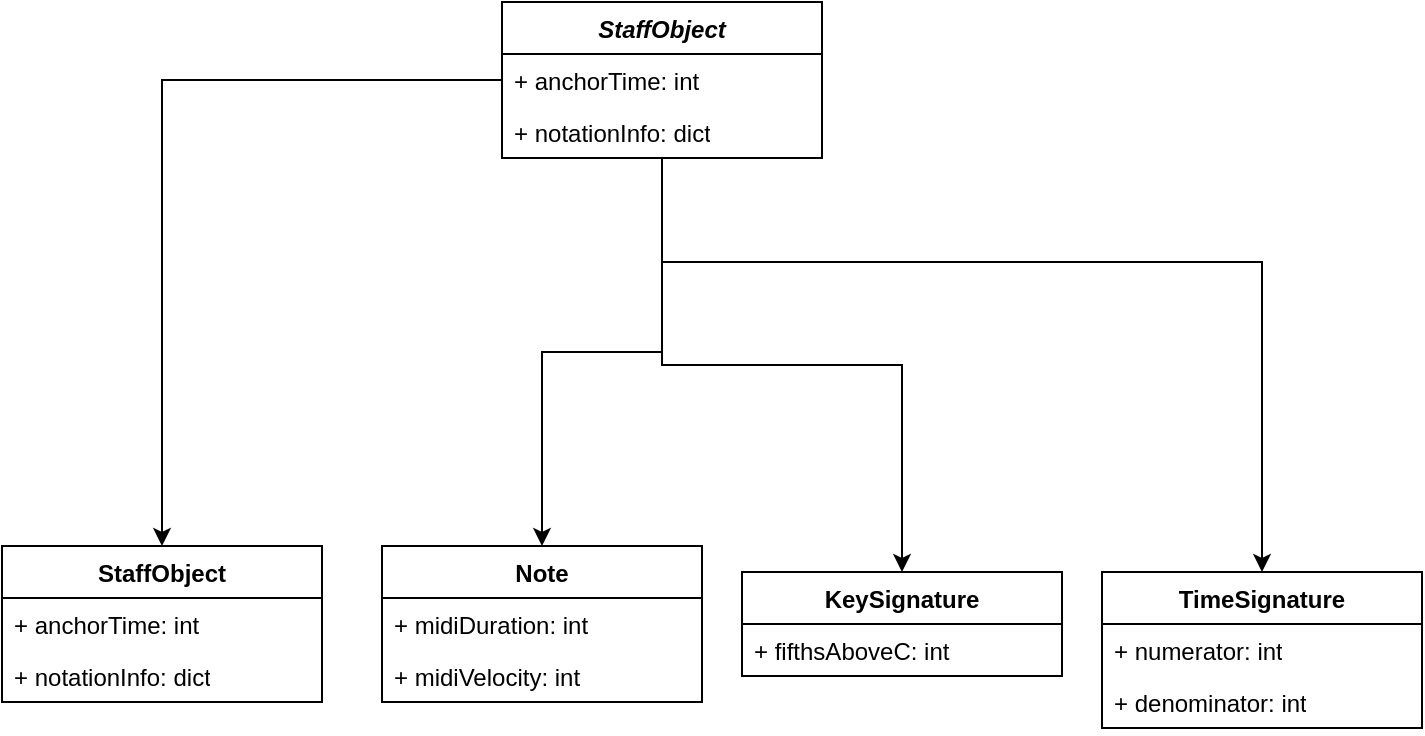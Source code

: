 <mxfile version="28.2.1">
  <diagram id="C5RBs43oDa-KdzZeNtuy" name="Page-1">
    <mxGraphModel dx="1546" dy="889" grid="0" gridSize="10" guides="1" tooltips="1" connect="1" arrows="1" fold="1" page="1" pageScale="1" pageWidth="827" pageHeight="1169" background="#ffffff" math="0" shadow="0">
      <root>
        <mxCell id="WIyWlLk6GJQsqaUBKTNV-0" />
        <mxCell id="WIyWlLk6GJQsqaUBKTNV-1" parent="WIyWlLk6GJQsqaUBKTNV-0" />
        <mxCell id="u24tiSaVul7BUO14R53s-18" value="" style="edgeStyle=orthogonalEdgeStyle;rounded=0;orthogonalLoop=1;jettySize=auto;html=1;" edge="1" parent="WIyWlLk6GJQsqaUBKTNV-1" source="u24tiSaVul7BUO14R53s-11" target="u24tiSaVul7BUO14R53s-16">
          <mxGeometry relative="1" as="geometry" />
        </mxCell>
        <mxCell id="u24tiSaVul7BUO14R53s-23" value="" style="edgeStyle=orthogonalEdgeStyle;rounded=0;orthogonalLoop=1;jettySize=auto;html=1;" edge="1" parent="WIyWlLk6GJQsqaUBKTNV-1" source="u24tiSaVul7BUO14R53s-11" target="u24tiSaVul7BUO14R53s-21">
          <mxGeometry relative="1" as="geometry">
            <Array as="points">
              <mxPoint x="410" y="230" />
              <mxPoint x="710" y="230" />
            </Array>
          </mxGeometry>
        </mxCell>
        <mxCell id="u24tiSaVul7BUO14R53s-28" value="" style="edgeStyle=orthogonalEdgeStyle;rounded=0;orthogonalLoop=1;jettySize=auto;html=1;" edge="1" parent="WIyWlLk6GJQsqaUBKTNV-1" source="u24tiSaVul7BUO14R53s-11" target="u24tiSaVul7BUO14R53s-26">
          <mxGeometry relative="1" as="geometry" />
        </mxCell>
        <mxCell id="u24tiSaVul7BUO14R53s-33" value="" style="edgeStyle=orthogonalEdgeStyle;rounded=0;orthogonalLoop=1;jettySize=auto;html=1;" edge="1" parent="WIyWlLk6GJQsqaUBKTNV-1" source="u24tiSaVul7BUO14R53s-11" target="u24tiSaVul7BUO14R53s-30">
          <mxGeometry relative="1" as="geometry" />
        </mxCell>
        <mxCell id="u24tiSaVul7BUO14R53s-11" value="&lt;i&gt;StaffObject&lt;/i&gt;" style="swimlane;fontStyle=1;align=center;verticalAlign=top;childLayout=stackLayout;horizontal=1;startSize=26;horizontalStack=0;resizeParent=1;resizeParentMax=0;resizeLast=0;collapsible=1;marginBottom=0;whiteSpace=wrap;html=1;" vertex="1" parent="WIyWlLk6GJQsqaUBKTNV-1">
          <mxGeometry x="330" y="100" width="160" height="78" as="geometry">
            <mxRectangle x="330" y="100" width="100" height="30" as="alternateBounds" />
          </mxGeometry>
        </mxCell>
        <mxCell id="u24tiSaVul7BUO14R53s-12" value="+ anchorTime: int" style="text;strokeColor=none;fillColor=none;align=left;verticalAlign=top;spacingLeft=4;spacingRight=4;overflow=hidden;rotatable=0;points=[[0,0.5],[1,0.5]];portConstraint=eastwest;whiteSpace=wrap;html=1;" vertex="1" parent="u24tiSaVul7BUO14R53s-11">
          <mxGeometry y="26" width="160" height="26" as="geometry" />
        </mxCell>
        <mxCell id="u24tiSaVul7BUO14R53s-29" value="+ notationInfo: dict" style="text;strokeColor=none;fillColor=none;align=left;verticalAlign=top;spacingLeft=4;spacingRight=4;overflow=hidden;rotatable=0;points=[[0,0.5],[1,0.5]];portConstraint=eastwest;whiteSpace=wrap;html=1;" vertex="1" parent="u24tiSaVul7BUO14R53s-11">
          <mxGeometry y="52" width="160" height="26" as="geometry" />
        </mxCell>
        <mxCell id="u24tiSaVul7BUO14R53s-16" value="Note" style="swimlane;fontStyle=1;align=center;verticalAlign=top;childLayout=stackLayout;horizontal=1;startSize=26;horizontalStack=0;resizeParent=1;resizeParentMax=0;resizeLast=0;collapsible=1;marginBottom=0;whiteSpace=wrap;html=1;" vertex="1" parent="WIyWlLk6GJQsqaUBKTNV-1">
          <mxGeometry x="270" y="372" width="160" height="78" as="geometry" />
        </mxCell>
        <mxCell id="u24tiSaVul7BUO14R53s-17" value="+ midiDuration: int" style="text;strokeColor=none;fillColor=none;align=left;verticalAlign=top;spacingLeft=4;spacingRight=4;overflow=hidden;rotatable=0;points=[[0,0.5],[1,0.5]];portConstraint=eastwest;whiteSpace=wrap;html=1;" vertex="1" parent="u24tiSaVul7BUO14R53s-16">
          <mxGeometry y="26" width="160" height="26" as="geometry" />
        </mxCell>
        <mxCell id="u24tiSaVul7BUO14R53s-19" value="+ midiVelocity: int" style="text;strokeColor=none;fillColor=none;align=left;verticalAlign=top;spacingLeft=4;spacingRight=4;overflow=hidden;rotatable=0;points=[[0,0.5],[1,0.5]];portConstraint=eastwest;whiteSpace=wrap;html=1;" vertex="1" parent="u24tiSaVul7BUO14R53s-16">
          <mxGeometry y="52" width="160" height="26" as="geometry" />
        </mxCell>
        <mxCell id="u24tiSaVul7BUO14R53s-21" value="TimeSignature" style="swimlane;fontStyle=1;align=center;verticalAlign=top;childLayout=stackLayout;horizontal=1;startSize=26;horizontalStack=0;resizeParent=1;resizeParentMax=0;resizeLast=0;collapsible=1;marginBottom=0;whiteSpace=wrap;html=1;" vertex="1" parent="WIyWlLk6GJQsqaUBKTNV-1">
          <mxGeometry x="630" y="385" width="160" height="78" as="geometry" />
        </mxCell>
        <mxCell id="u24tiSaVul7BUO14R53s-22" value="+ numerator: int" style="text;strokeColor=none;fillColor=none;align=left;verticalAlign=top;spacingLeft=4;spacingRight=4;overflow=hidden;rotatable=0;points=[[0,0.5],[1,0.5]];portConstraint=eastwest;whiteSpace=wrap;html=1;" vertex="1" parent="u24tiSaVul7BUO14R53s-21">
          <mxGeometry y="26" width="160" height="26" as="geometry" />
        </mxCell>
        <mxCell id="u24tiSaVul7BUO14R53s-24" value="+ denominator: int" style="text;strokeColor=none;fillColor=none;align=left;verticalAlign=top;spacingLeft=4;spacingRight=4;overflow=hidden;rotatable=0;points=[[0,0.5],[1,0.5]];portConstraint=eastwest;whiteSpace=wrap;html=1;" vertex="1" parent="u24tiSaVul7BUO14R53s-21">
          <mxGeometry y="52" width="160" height="26" as="geometry" />
        </mxCell>
        <mxCell id="u24tiSaVul7BUO14R53s-26" value="KeySignature" style="swimlane;fontStyle=1;align=center;verticalAlign=top;childLayout=stackLayout;horizontal=1;startSize=26;horizontalStack=0;resizeParent=1;resizeParentMax=0;resizeLast=0;collapsible=1;marginBottom=0;whiteSpace=wrap;html=1;" vertex="1" parent="WIyWlLk6GJQsqaUBKTNV-1">
          <mxGeometry x="450" y="385" width="160" height="52" as="geometry" />
        </mxCell>
        <mxCell id="u24tiSaVul7BUO14R53s-27" value="+ fifthsAboveC: int" style="text;strokeColor=none;fillColor=none;align=left;verticalAlign=top;spacingLeft=4;spacingRight=4;overflow=hidden;rotatable=0;points=[[0,0.5],[1,0.5]];portConstraint=eastwest;whiteSpace=wrap;html=1;" vertex="1" parent="u24tiSaVul7BUO14R53s-26">
          <mxGeometry y="26" width="160" height="26" as="geometry" />
        </mxCell>
        <mxCell id="u24tiSaVul7BUO14R53s-30" value="StaffObject" style="swimlane;fontStyle=1;align=center;verticalAlign=top;childLayout=stackLayout;horizontal=1;startSize=26;horizontalStack=0;resizeParent=1;resizeParentMax=0;resizeLast=0;collapsible=1;marginBottom=0;whiteSpace=wrap;html=1;" vertex="1" parent="WIyWlLk6GJQsqaUBKTNV-1">
          <mxGeometry x="80" y="372" width="160" height="78" as="geometry" />
        </mxCell>
        <mxCell id="u24tiSaVul7BUO14R53s-31" value="+ anchorTime: int" style="text;strokeColor=none;fillColor=none;align=left;verticalAlign=top;spacingLeft=4;spacingRight=4;overflow=hidden;rotatable=0;points=[[0,0.5],[1,0.5]];portConstraint=eastwest;whiteSpace=wrap;html=1;" vertex="1" parent="u24tiSaVul7BUO14R53s-30">
          <mxGeometry y="26" width="160" height="26" as="geometry" />
        </mxCell>
        <mxCell id="u24tiSaVul7BUO14R53s-32" value="+ notationInfo: dict" style="text;strokeColor=none;fillColor=none;align=left;verticalAlign=top;spacingLeft=4;spacingRight=4;overflow=hidden;rotatable=0;points=[[0,0.5],[1,0.5]];portConstraint=eastwest;whiteSpace=wrap;html=1;" vertex="1" parent="u24tiSaVul7BUO14R53s-30">
          <mxGeometry y="52" width="160" height="26" as="geometry" />
        </mxCell>
      </root>
    </mxGraphModel>
  </diagram>
</mxfile>
